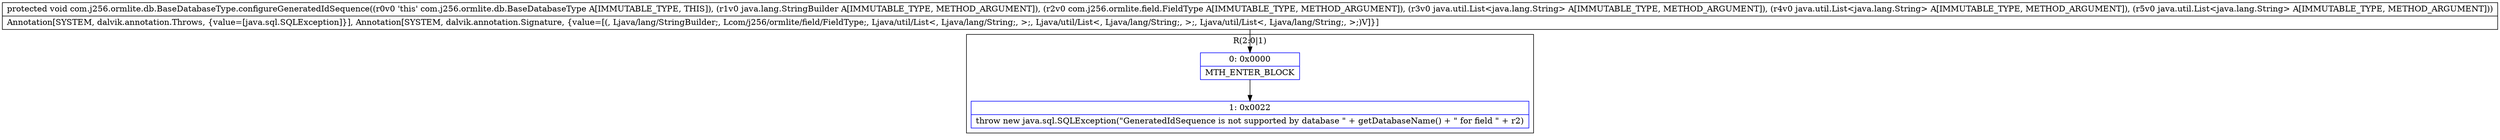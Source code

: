 digraph "CFG forcom.j256.ormlite.db.BaseDatabaseType.configureGeneratedIdSequence(Ljava\/lang\/StringBuilder;Lcom\/j256\/ormlite\/field\/FieldType;Ljava\/util\/List;Ljava\/util\/List;Ljava\/util\/List;)V" {
subgraph cluster_Region_964512075 {
label = "R(2:0|1)";
node [shape=record,color=blue];
Node_0 [shape=record,label="{0\:\ 0x0000|MTH_ENTER_BLOCK\l}"];
Node_1 [shape=record,label="{1\:\ 0x0022|throw new java.sql.SQLException(\"GeneratedIdSequence is not supported by database \" + getDatabaseName() + \" for field \" + r2)\l}"];
}
MethodNode[shape=record,label="{protected void com.j256.ormlite.db.BaseDatabaseType.configureGeneratedIdSequence((r0v0 'this' com.j256.ormlite.db.BaseDatabaseType A[IMMUTABLE_TYPE, THIS]), (r1v0 java.lang.StringBuilder A[IMMUTABLE_TYPE, METHOD_ARGUMENT]), (r2v0 com.j256.ormlite.field.FieldType A[IMMUTABLE_TYPE, METHOD_ARGUMENT]), (r3v0 java.util.List\<java.lang.String\> A[IMMUTABLE_TYPE, METHOD_ARGUMENT]), (r4v0 java.util.List\<java.lang.String\> A[IMMUTABLE_TYPE, METHOD_ARGUMENT]), (r5v0 java.util.List\<java.lang.String\> A[IMMUTABLE_TYPE, METHOD_ARGUMENT]))  | Annotation[SYSTEM, dalvik.annotation.Throws, \{value=[java.sql.SQLException]\}], Annotation[SYSTEM, dalvik.annotation.Signature, \{value=[(, Ljava\/lang\/StringBuilder;, Lcom\/j256\/ormlite\/field\/FieldType;, Ljava\/util\/List\<, Ljava\/lang\/String;, \>;, Ljava\/util\/List\<, Ljava\/lang\/String;, \>;, Ljava\/util\/List\<, Ljava\/lang\/String;, \>;)V]\}]\l}"];
MethodNode -> Node_0;
Node_0 -> Node_1;
}

